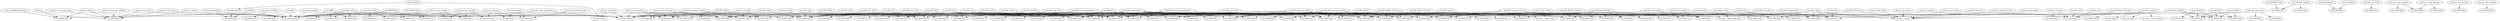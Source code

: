 digraph code {
  "0x00001e10" [label="entry0"];
  "0x00001e10" -> "0x00001c60";
  "0x00001c60" [label="fcn.00001c60"];
  "0x00001e10" -> "0x00001bc4";
  "0x00001bc4" [label="fcn.00001bc4"];
  "0x0000d04c" [label="sym.init_passhash"];
  "0x0000d04c" -> "0x00001d80";
  "0x00001d80" [label="loc.imp.strlen"];
  "0x0000d04c" -> "0x00001c78";
  "0x00001c78" [label="loc.imp.memset"];
  "0x0000a820" [label="sym.BN_rshift"];
  "0x0000a820" -> "0x00001af8";
  "0x00001af8" [label="fcn.00001af8"];
  "0x0000a820" -> "0x00001c6c";
  "0x00001c6c" [label="fcn.00001c6c"];
  "0x00004d90" [label="sym.bn_mul_words"];
  "0x00004d90" -> "0x00001db0";
  "0x00001db0" [label="loc.imp.__assert"];
  "0x0000a36c" [label="sym.BN_rand"];
  "0x0000a36c" -> "0x00001a44";
  "0x00001a44" [label="loc.imp.malloc"];
  "0x0000a36c" -> "0x00001990";
  "0x00001990" [label="fcn.00001990"];
  "0x0000a36c" -> "0x00001c78";
  "0x00001c78" [label="loc.imp.memset"];
  "0x0000a36c" -> "0x00001e04";
  "0x00001e04" [label="loc.imp.free"];
  "0x0000a36c" -> "0x00001af8";
  "0x00001af8" [label="fcn.00001af8"];
  "0x0000a36c" -> "0x00001db0";
  "0x00001db0" [label="loc.imp.__assert"];
  "0x0000e370" [label="sym.hmac_md5"];
  "0x0000e370" -> "0x00001c78";
  "0x00001c78" [label="loc.imp.memset"];
  "0x0000e370" -> "0x00001a14";
  "0x00001a14" [label="loc.imp.memcpy"];
  "0x0000e370" -> "0x00001cb4";
  "0x00001cb4" [label="fcn.00001cb4"];
  "0x0000e370" -> "0x00001cfc";
  "0x00001cfc" [label="fcn.00001cfc"];
  "0x0000e370" -> "0x00001ae0";
  "0x00001ae0" [label="fcn.00001ae0"];
  "0x00010fe0" [label="sym.hmac_sha256_n"];
  "0x00010fe0" -> "0x00001a14";
  "0x00001a14" [label="loc.imp.memcpy"];
  "0x00010fe0" -> "0x00001b40";
  "0x00001b40" [label="fcn.00001b40"];
  "0x00002b5c" [label="sym.aes_cmac_gen_subkeys"];
  "0x00002b5c" -> "0x00001bc4";
  "0x00001bc4" [label="fcn.00001bc4"];
  "0x0000be48" [label="sym.BN_MONT_CTX_set"];
  "0x0000be48" -> "0x00001d98";
  "0x00001d98" [label="fcn.00001d98"];
  "0x0000be48" -> "0x00001ce4";
  "0x00001ce4" [label="fcn.00001ce4"];
  "0x0000be48" -> "0x00001b10";
  "0x00001b10" [label="fcn.00001b10"];
  "0x0000be48" -> "0x00001af8";
  "0x00001af8" [label="fcn.00001af8"];
  "0x0000be48" -> "0x00001be8";
  "0x00001be8" [label="fcn.00001be8"];
  "0x0000be48" -> "0x00001bac";
  "0x00001bac" [label="fcn.00001bac"];
  "0x0000be48" -> "0x00001d5c";
  "0x00001d5c" [label="fcn.00001d5c"];
  "0x0000be48" -> "0x00001bb8";
  "0x00001bb8" [label="fcn.00001bb8"];
  "0x0000be48" -> "0x00001c24";
  "0x00001c24" [label="fcn.00001c24"];
  "0x0000be48" -> "0x00001ba0";
  "0x00001ba0" [label="fcn.00001ba0"];
  "0x00010e28" [label="sym.SHA224"];
  "0x00010e28" -> "0x00001a50";
  "0x00001a50" [label="fcn.00001a50"];
  "0x00010e28" -> "0x00001a2c";
  "0x00001a2c" [label="fcn.00001a2c"];
  "0x00010e28" -> "0x00001abc";
  "0x00001abc" [label="fcn.00001abc"];
  "0x00008ab0" [label="sym.BN_bin2bn"];
  "0x00008ab0" -> "0x00001de0";
  "0x00001de0" [label="fcn.00001de0"];
  "0x00008ab0" -> "0x00001c6c";
  "0x00001c6c" [label="fcn.00001c6c"];
  "0x00009c6c" [label="sym.BN_mul"];
  "0x00009c6c" -> "0x00001af8";
  "0x00001af8" [label="fcn.00001af8"];
  "0x00009c6c" -> "0x00001a5c";
  "0x00001a5c" [label="fcn.00001a5c"];
  "0x00009c6c" -> "0x00001a74";
  "0x00001a74" [label="fcn.00001a74"];
  "0x00009c6c" -> "0x00001a68";
  "0x00001a68" [label="fcn.00001a68"];
  "0x00009c6c" -> "0x00001ce4";
  "0x00001ce4" [label="fcn.00001ce4"];
  "0x00009c6c" -> "0x00001a20";
  "0x00001a20" [label="fcn.00001a20"];
  "0x00009c6c" -> "0x00001948";
  "0x00001948" [label="fcn.00001948"];
  "0x00009c6c" -> "0x00001984";
  "0x00001984" [label="fcn.00001984"];
  "0x00009c6c" -> "0x00001d14";
  "0x00001d14" [label="fcn.00001d14"];
  "0x00009c6c" -> "0x00001c6c";
  "0x00001c6c" [label="fcn.00001c6c"];
  "0x0000d0b8" [label="sym.do_passhash"];
  "0x0000d0b8" -> "0x00001ab0";
  "0x00001ab0" [label="fcn.00001ab0"];
  "0x0000d0b8" -> "0x00001a14";
  "0x00001a14" [label="loc.imp.memcpy"];
  "0x0000af28" [label="sym.BN_nnmod"];
  "0x0000af28" -> "0x00001bb8";
  "0x00001bb8" [label="fcn.00001bb8"];
  "0x0000c018" [label="sym.BN_mod_exp_mont"];
  "0x0000c018" -> "0x00001b10";
  "0x00001b10" [label="fcn.00001b10"];
  "0x0000c018" -> "0x00001a74";
  "0x00001a74" [label="fcn.00001a74"];
  "0x0000c018" -> "0x00001a20";
  "0x00001a20" [label="fcn.00001a20"];
  "0x0000c018" -> "0x00001d98";
  "0x00001d98" [label="fcn.00001d98"];
  "0x0000c018" -> "0x00001da4";
  "0x00001da4" [label="fcn.00001da4"];
  "0x0000c018" -> "0x000019a8";
  "0x000019a8" [label="fcn.000019a8"];
  "0x0000c018" -> "0x00001b34";
  "0x00001b34" [label="fcn.00001b34"];
  "0x0000c018" -> "0x00001a5c";
  "0x00001a5c" [label="fcn.00001a5c"];
  "0x0000c018" -> "0x00001dc8";
  "0x00001dc8" [label="fcn.00001dc8"];
  "0x0000c018" -> "0x00001af8";
  "0x00001af8" [label="fcn.00001af8"];
  "0x0000c018" -> "0x00001d2c";
  "0x00001d2c" [label="fcn.00001d2c"];
  "0x0000c018" -> "0x00001b58";
  "0x00001b58" [label="fcn.00001b58"];
  "0x0000c018" -> "0x00001978";
  "0x00001978" [label="fcn.00001978"];
  "0x0000c018" -> "0x000019cc";
  "0x000019cc" [label="fcn.000019cc"];
  "0x0000c018" -> "0x00001c3c";
  "0x00001c3c" [label="fcn.00001c3c"];
  "0x0000c018" -> "0x00001a80";
  "0x00001a80" [label="fcn.00001a80"];
  "0x00003204" [label="sym.aes_unwrap"];
  "0x00003204" -> "0x00001c9c";
  "0x00001c9c" [label="fcn.00001c9c"];
  "0x00003204" -> "0x00001a14";
  "0x00001a14" [label="loc.imp.memcpy"];
  "0x00003204" -> "0x00001b04";
  "0x00001b04" [label="fcn.00001b04"];
  "0x00003204" -> "0x00001c30";
  "0x00001c30" [label="loc.imp.memcmp"];
  "0x00007f10" [label="sym.BN_CTX_new"];
  "0x00007f10" -> "0x00001a44";
  "0x00001a44" [label="loc.imp.malloc"];
  "0x00007f10" -> "0x00001aa4";
  "0x00001aa4" [label="fcn.00001aa4"];
  "0x000025e8" [label="sym.aes_ccm_encrypt"];
  "0x000025e8" -> "0x00001a14";
  "0x00001a14" [label="loc.imp.memcpy"];
  "0x000025e8" -> "0x00001bdc";
  "0x00001bdc" [label="fcn.00001bdc"];
  "0x000025e8" -> "0x00001ac8";
  "0x00001ac8" [label="fcn.00001ac8"];
  "0x00008bd4" [label="sym.BN_bn2bin"];
  "0x00008bd4" -> "0x00001b10";
  "0x00001b10" [label="fcn.00001b10"];
  "0x00009f20" [label="sym.bn_mul_part_recursive"];
  "0x00009f20" -> "0x00001dec";
  "0x00001dec" [label="fcn.00001dec"];
  "0x00009f20" -> "0x00001b88";
  "0x00001b88" [label="fcn.00001b88"];
  "0x00009f20" -> "0x00001d14";
  "0x00001d14" [label="fcn.00001d14"];
  "0x00009f20" -> "0x000019f0";
  "0x000019f0" [label="fcn.000019f0"];
  "0x00009f20" -> "0x00001c78";
  "0x00001c78" [label="loc.imp.memset"];
  "0x00009f20" -> "0x00001dd4";
  "0x00001dd4" [label="fcn.00001dd4"];
  "0x00009f20" -> "0x00001948";
  "0x00001948" [label="fcn.00001948"];
  "0x00009f20" -> "0x00001a68";
  "0x00001a68" [label="fcn.00001a68"];
  "0x00008cc0" [label="sym.BN_sub"];
  "0x00008cc0" -> "0x00001a98";
  "0x00001a98" [label="fcn.00001a98"];
  "0x00008cc0" -> "0x00001da4";
  "0x00001da4" [label="fcn.00001da4"];
  "0x00008cc0" -> "0x00001d74";
  "0x00001d74" [label="fcn.00001d74"];
  "0x00008cc0" -> "0x00001c6c";
  "0x00001c6c" [label="fcn.00001c6c"];
  "0x00009318" [label="sym.BN_MONT_CTX_init"];
  "0x00009318" -> "0x00001d98";
  "0x00001d98" [label="fcn.00001d98"];
  "0x00010a3c" [label="sym.SHA256_Update"];
  "0x00010a3c" -> "0x00001c90";
  "0x00001c90" [label="fcn.00001c90"];
  "0x00010a3c" -> "0x00001ca8";
  "0x00001ca8" [label="fcn.00001ca8"];
  "0x000026d8" [label="sym.aes_ccm_decrypt"];
  "0x000026d8" -> "0x00001a14";
  "0x00001a14" [label="loc.imp.memcpy"];
  "0x000026d8" -> "0x00001ac8";
  "0x00001ac8" [label="fcn.00001ac8"];
  "0x000026d8" -> "0x00001bdc";
  "0x00001bdc" [label="fcn.00001bdc"];
  "0x000026d8" -> "0x00001c30";
  "0x00001c30" [label="loc.imp.memcmp"];
  "0x000097e8" [label="sym.bn_mul_high"];
  "0x000097e8" -> "0x00001dec";
  "0x00001dec" [label="fcn.00001dec"];
  "0x000097e8" -> "0x00001b88";
  "0x00001b88" [label="fcn.00001b88"];
  "0x000097e8" -> "0x00001d14";
  "0x00001d14" [label="fcn.00001d14"];
  "0x000097e8" -> "0x00001dd4";
  "0x00001dd4" [label="fcn.00001dd4"];
  "0x000097e8" -> "0x00001948";
  "0x00001948" [label="fcn.00001948"];
  "0x00007fa8" [label="sym.BN_CTX_end"];
  "0x00007fa8" -> "0x00001db0";
  "0x00001db0" [label="loc.imp.__assert"];
  "0x000093a8" [label="sym.bn_mul_normal"];
  "0x000093a8" -> "0x00001930";
  "0x00001930" [label="fcn.00001930"];
  "0x000093a8" -> "0x00001aec";
  "0x00001aec" [label="fcn.00001aec"];
  "0x00008fd8" [label="sym.BN_from_montgomery"];
  "0x00008fd8" -> "0x00001a74";
  "0x00001a74" [label="fcn.00001a74"];
  "0x00008fd8" -> "0x00001a20";
  "0x00001a20" [label="fcn.00001a20"];
  "0x00008fd8" -> "0x00001ce4";
  "0x00001ce4" [label="fcn.00001ce4"];
  "0x00008fd8" -> "0x00001aec";
  "0x00001aec" [label="fcn.00001aec"];
  "0x00008fd8" -> "0x00001da4";
  "0x00001da4" [label="fcn.00001da4"];
  "0x00008fd8" -> "0x00001d74";
  "0x00001d74" [label="fcn.00001d74"];
  "0x00008fd8" -> "0x00001c6c";
  "0x00001c6c" [label="fcn.00001c6c"];
  "0x00008fd8" -> "0x00001a5c";
  "0x00001a5c" [label="fcn.00001a5c"];
  "0x00001e54" [label="sym.aes_decrypt"];
  "0x00001e54" -> "0x00001c9c";
  "0x00001c9c" [label="fcn.00001c9c"];
  "0x00001e54" -> "0x00001b04";
  "0x00001b04" [label="fcn.00001b04"];
  "0x00008dc4" [label="sym.BN_add"];
  "0x00008dc4" -> "0x00001da4";
  "0x00001da4" [label="fcn.00001da4"];
  "0x00008dc4" -> "0x00001d74";
  "0x00001d74" [label="fcn.00001d74"];
  "0x00008dc4" -> "0x00001a98";
  "0x00001a98" [label="fcn.00001a98"];
  "0x00008808" [label="sym.BN_uadd"];
  "0x00008808" -> "0x00001dd4";
  "0x00001dd4" [label="fcn.00001dd4"];
  "0x00008808" -> "0x00001c6c";
  "0x00001c6c" [label="fcn.00001c6c"];
  "0x000048b4" [label="sym.DH_generate_key"];
  "0x000048b4" -> "0x00001b10";
  "0x00001b10" [label="fcn.00001b10"];
  "0x000048b4" -> "0x00001de0";
  "0x00001de0" [label="fcn.00001de0"];
  "0x000048b4" -> "0x000019c0";
  "0x000019c0" [label="fcn.000019c0"];
  "0x000048b4" -> "0x0000193c";
  "0x0000193c" [label="fcn.0000193c"];
  "0x000048b4" -> "0x00001c54";
  "0x00001c54" [label="fcn.00001c54"];
  "0x000048b4" -> "0x00001b58";
  "0x00001b58" [label="fcn.00001b58"];
  "0x000048b4" -> "0x00001978";
  "0x00001978" [label="fcn.00001978"];
  "0x000048b4" -> "0x00004784";
  "0x00004784" [label="fcn.00004784"];
  "0x000048b4" -> "0x000019e4";
  "0x000019e4" [label="fcn.000019e4"];
  "0x000048b4" -> "0x00001c24";
  "0x00001c24" [label="fcn.00001c24"];
  "0x0000d288" [label="sym.hmac_sha1"];
  "0x0000d288" -> "0x00001a14";
  "0x00001a14" [label="loc.imp.memcpy"];
  "0x0000d288" -> "0x00001c78";
  "0x00001c78" [label="loc.imp.memset"];
  "0x0000d288" -> "0x00001b94";
  "0x00001b94" [label="fcn.00001b94"];
  "0x0000d288" -> "0x00001c18";
  "0x00001c18" [label="fcn.00001c18"];
  "0x0000d288" -> "0x00001ad4";
  "0x00001ad4" [label="fcn.00001ad4"];
  "0x00010810" [label="sym.SHA256_Final"];
  "0x00010810" -> "0x00001c90";
  "0x00001c90" [label="fcn.00001c90"];
  "0x000021f4" [label="sym.aes_ctr_crypt"];
  "0x000021f4" -> "0x00001a14";
  "0x00001a14" [label="loc.imp.memcpy"];
  "0x000021f4" -> "0x00001bc4";
  "0x00001bc4" [label="fcn.00001bc4"];
  "0x0000cbe8" [label="sym.SHA1Result"];
  "0x0000cbe8" -> "0x0000c8f4";
  "0x0000c8f4" [label="fcn.0000c8f4"];
  "0x0000e290" [label="sym.MD5Final"];
  "0x0000e290" -> "0x00001cfc";
  "0x00001cfc" [label="fcn.00001cfc"];
  "0x0000e290" -> "0x0000d714";
  "0x0000d714" [label="fcn.0000d714"];
  "0x0000e290" -> "0x00001a14";
  "0x00001a14" [label="loc.imp.memcpy"];
  "0x00004bc0" [label="sym.bn_mul_add_words"];
  "0x00004bc0" -> "0x00001db0";
  "0x00001db0" [label="loc.imp.__assert"];
  "0x0000d3d0" [label="sym.PRF"];
  "0x0000d3d0" -> "0x00001a14";
  "0x00001a14" [label="loc.imp.memcpy"];
  "0x0000d3d0" -> "0x00001ab0";
  "0x00001ab0" [label="fcn.00001ab0"];
  "0x00008a54" [label="sym.BN_set_word"];
  "0x00008a54" -> "0x00001c6c";
  "0x00001c6c" [label="fcn.00001c6c"];
  "0x00008218" [label="sym.BN_num_bits"];
  "0x00008218" -> "0x00001984";
  "0x00001984" [label="fcn.00001984"];
  "0x00008218" -> "0x00001db0";
  "0x00001db0" [label="loc.imp.__assert"];
  "0x000080c0" [label="sym.bn_div_words"];
  "0x000080c0" -> "0x00001984";
  "0x00001984" [label="fcn.00001984"];
  "0x000080c0" -> "0x00001c84";
  "0x00001c84" [label="loc.imp.__aeabi_uidiv"];
  "0x000080c0" -> "0x00001db0";
  "0x00001db0" [label="loc.imp.__assert"];
  "0x0000b6ac" [label="sym.BN_mul_word"];
  "0x0000b6ac" -> "0x00001930";
  "0x00001930" [label="fcn.00001930"];
  "0x0000b6ac" -> "0x00001af8";
  "0x00001af8" [label="fcn.00001af8"];
  "0x0000b6ac" -> "0x00001c6c";
  "0x00001c6c" [label="fcn.00001c6c"];
  "0x000110e4" [label="sym.KDF"];
  "0x000110e4" -> "0x00001a14";
  "0x00001a14" [label="loc.imp.memcpy"];
  "0x000110e4" -> "0x00001960";
  "0x00001960" [label="fcn.00001960"];
  "0x0000936c" [label="sym.BN_MONT_CTX_free"];
  "0x0000936c" -> "0x00001c24";
  "0x00001c24" [label="fcn.00001c24"];
  "0x00010e94" [label="sym.hmac_sha256"];
  "0x00010e94" -> "0x00001c78";
  "0x00001c78" [label="loc.imp.memset"];
  "0x00010e94" -> "0x00001a14";
  "0x00001a14" [label="loc.imp.memcpy"];
  "0x00010e94" -> "0x00001d20";
  "0x00001d20" [label="fcn.00001d20"];
  "0x00010e94" -> "0x00001a2c";
  "0x00001a2c" [label="fcn.00001a2c"];
  "0x00010e94" -> "0x00001abc";
  "0x00001abc" [label="fcn.00001abc"];
  "0x0000a5a8" [label="sym.BN_rshift1"];
  "0x0000a5a8" -> "0x00001af8";
  "0x00001af8" [label="fcn.00001af8"];
  "0x0000a5a8" -> "0x00001c6c";
  "0x00001c6c" [label="fcn.00001c6c"];
  "0x00009344" [label="sym.BN_MONT_CTX_new"];
  "0x00009344" -> "0x00001a44";
  "0x00001a44" [label="loc.imp.malloc"];
  "0x00009344" -> "0x00001a08";
  "0x00001a08" [label="fcn.00001a08"];
  "0x00002cfc" [label="sym.aes_cmac"];
  "0x00002cfc" -> "0x00001bc4";
  "0x00001bc4" [label="fcn.00001bc4"];
  "0x00002cfc" -> "0x00001a14";
  "0x00001a14" [label="loc.imp.memcpy"];
  "0x000047bc" [label="sym.DH_new"];
  "0x000047bc" -> "0x00001a44";
  "0x00001a44" [label="loc.imp.malloc"];
  "0x00004b30" [label="sym.DH_compute_key"];
  "0x00004b30" -> "0x00001990";
  "0x00001990" [label="fcn.00001990"];
  "0x0000e4a8" [label="sym.prepare_key"];
  "0x0000e4a8" -> "0x00001d38";
  "0x00001d38" [label="loc.imp.__aeabi_uidivmod"];
  "0x00004a50" [label="sym.DH_compute_key_bn"];
  "0x00004a50" -> "0x000019c0";
  "0x000019c0" [label="fcn.000019c0"];
  "0x00004a50" -> "0x00001dc8";
  "0x00001dc8" [label="fcn.00001dc8"];
  "0x00004a50" -> "0x00001a5c";
  "0x00001a5c" [label="fcn.00001a5c"];
  "0x00004a50" -> "0x00001c54";
  "0x00001c54" [label="fcn.00001c54"];
  "0x00004a50" -> "0x00001a74";
  "0x00001a74" [label="fcn.00001a74"];
  "0x00004a50" -> "0x00001a20";
  "0x00001a20" [label="fcn.00001a20"];
  "0x00004a50" -> "0x00001b58";
  "0x00001b58" [label="fcn.00001b58"];
  "0x00004a50" -> "0x00001978";
  "0x00001978" [label="fcn.00001978"];
  "0x00004a50" -> "0x00004784";
  "0x00004784" [label="fcn.00004784"];
  "0x00004a50" -> "0x000019e4";
  "0x000019e4" [label="fcn.000019e4"];
  "0x000051a8" [label="sym.bn_sub_words"];
  "0x000051a8" -> "0x00001db0";
  "0x00001db0" [label="loc.imp.__assert"];
  "0x0000b4a0" [label="sym.BN_sub_word"];
  "0x0000b4a0" -> "0x00001cf0";
  "0x00001cf0" [label="fcn.00001cf0"];
  "0x0000b738" [label="sym.BN_mod_inverse"];
  "0x0000b738" -> "0x00001a74";
  "0x00001a74" [label="fcn.00001a74"];
  "0x0000b738" -> "0x00001a20";
  "0x00001a20" [label="fcn.00001a20"];
  "0x0000b738" -> "0x00001a5c";
  "0x00001a5c" [label="fcn.00001a5c"];
  "0x0000b738" -> "0x00001de0";
  "0x00001de0" [label="fcn.00001de0"];
  "0x0000b738" -> "0x00001c24";
  "0x00001c24" [label="fcn.00001c24"];
  "0x0000b738" -> "0x00001af8";
  "0x00001af8" [label="fcn.00001af8"];
  "0x0000b738" -> "0x00001ce4";
  "0x00001ce4" [label="fcn.00001ce4"];
  "0x0000b738" -> "0x00001da4";
  "0x00001da4" [label="fcn.00001da4"];
  "0x0000b738" -> "0x0000199c";
  "0x0000199c" [label="fcn.0000199c"];
  "0x0000b738" -> "0x00001a8c";
  "0x00001a8c" [label="fcn.00001a8c"];
  "0x0000b738" -> "0x00001b10";
  "0x00001b10" [label="fcn.00001b10"];
  "0x0000b738" -> "0x00001bb8";
  "0x00001bb8" [label="fcn.00001bb8"];
  "0x0000b738" -> "0x00001b28";
  "0x00001b28" [label="fcn.00001b28"];
  "0x0000b738" -> "0x00001d44";
  "0x00001d44" [label="fcn.00001d44"];
  "0x0000b738" -> "0x000019fc";
  "0x000019fc" [label="fcn.000019fc"];
  "0x0000b738" -> "0x000019a8";
  "0x000019a8" [label="fcn.000019a8"];
  "0x0000b738" -> "0x00001b4c";
  "0x00001b4c" [label="fcn.00001b4c"];
  "0x0000b738" -> "0x00001c3c";
  "0x00001c3c" [label="fcn.00001c3c"];
  "0x0000b738" -> "0x00001a98";
  "0x00001a98" [label="fcn.00001a98"];
  "0x0000b738" -> "0x00001d5c";
  "0x00001d5c" [label="fcn.00001d5c"];
  "0x0000b738" -> "0x00001d74";
  "0x00001d74" [label="fcn.00001d74"];
  "0x0000b738" -> "0x00001924";
  "0x00001924" [label="fcn.00001924"];
  "0x0000a9b0" [label="sym.BN_div"];
  "0x0000a9b0" -> "0x00001da4";
  "0x00001da4" [label="fcn.00001da4"];
  "0x0000a9b0" -> "0x00001a74";
  "0x00001a74" [label="fcn.00001a74"];
  "0x0000a9b0" -> "0x00001a20";
  "0x00001a20" [label="fcn.00001a20"];
  "0x0000a9b0" -> "0x00001a5c";
  "0x00001a5c" [label="fcn.00001a5c"];
  "0x0000a9b0" -> "0x00001ce4";
  "0x00001ce4" [label="fcn.00001ce4"];
  "0x0000a9b0" -> "0x00001af8";
  "0x00001af8" [label="fcn.00001af8"];
  "0x0000a9b0" -> "0x00001b10";
  "0x00001b10" [label="fcn.00001b10"];
  "0x0000a9b0" -> "0x00001d5c";
  "0x00001d5c" [label="fcn.00001d5c"];
  "0x0000a9b0" -> "0x00001d98";
  "0x00001d98" [label="fcn.00001d98"];
  "0x0000a9b0" -> "0x00001d74";
  "0x00001d74" [label="fcn.00001d74"];
  "0x0000a9b0" -> "0x00001b1c";
  "0x00001b1c" [label="fcn.00001b1c"];
  "0x0000a9b0" -> "0x00001930";
  "0x00001930" [label="fcn.00001930"];
  "0x0000a9b0" -> "0x000019fc";
  "0x000019fc" [label="fcn.000019fc"];
  "0x0000a9b0" -> "0x00001924";
  "0x00001924" [label="fcn.00001924"];
  "0x0000a9b0" -> "0x00001a8c";
  "0x00001a8c" [label="fcn.00001a8c"];
  "0x0000a9b0" -> "0x00001c6c";
  "0x00001c6c" [label="fcn.00001c6c"];
  "0x00002388" [label="sym.aes_ccm_mac"];
  "0x00002388" -> "0x00001a14";
  "0x00001a14" [label="loc.imp.memcpy"];
  "0x00002388" -> "0x00001bc4";
  "0x00001bc4" [label="fcn.00001bc4"];
  "0x00008e70" [label="sym.BN_set_bit"];
  "0x00008e70" -> "0x00001c6c";
  "0x00001c6c" [label="fcn.00001c6c"];
  "0x0000b234" [label="sym.BN_sqr"];
  "0x0000b234" -> "0x00001a74";
  "0x00001a74" [label="fcn.00001a74"];
  "0x0000b234" -> "0x00001a20";
  "0x00001a20" [label="fcn.00001a20"];
  "0x0000b234" -> "0x00001984";
  "0x00001984" [label="fcn.00001984"];
  "0x0000b234" -> "0x00001ccc";
  "0x00001ccc" [label="fcn.00001ccc"];
  "0x0000b234" -> "0x00001ce4";
  "0x00001ce4" [label="fcn.00001ce4"];
  "0x0000b234" -> "0x00001a5c";
  "0x00001a5c" [label="fcn.00001a5c"];
  "0x0000b234" -> "0x00001c6c";
  "0x00001c6c" [label="fcn.00001c6c"];
  "0x0000b234" -> "0x00001c00";
  "0x00001c00" [label="fcn.00001c00"];
  "0x0000b234" -> "0x00001bd0";
  "0x00001bd0" [label="fcn.00001bd0"];
  "0x0000b234" -> "0x00001cc0";
  "0x00001cc0" [label="fcn.00001cc0"];
  "0x0000cde8" [label="sym.SHA1Input"];
  "0x0000cde8" -> "0x0000c8f4";
  "0x0000c8f4" [label="fcn.0000c8f4"];
  "0x0000838c" [label="sym.BN_free"];
  "0x0000838c" -> "0x00001e04";
  "0x00001e04" [label="loc.imp.free"];
  "0x0000c500" [label="sym.BN_mod_exp_mont_word"];
  "0x0000c500" -> "0x00001b10";
  "0x00001b10" [label="fcn.00001b10"];
  "0x0000c500" -> "0x00001a74";
  "0x00001a74" [label="fcn.00001a74"];
  "0x0000c500" -> "0x00001a20";
  "0x00001a20" [label="fcn.00001a20"];
  "0x0000c500" -> "0x00001c84";
  "0x00001c84" [label="loc.imp.__aeabi_uidiv"];
  "0x0000c500" -> "0x00001af8";
  "0x00001af8" [label="fcn.00001af8"];
  "0x0000c500" -> "0x00001d2c";
  "0x00001d2c" [label="fcn.00001d2c"];
  "0x0000c500" -> "0x00001c3c";
  "0x00001c3c" [label="fcn.00001c3c"];
  "0x0000c500" -> "0x00001a80";
  "0x00001a80" [label="fcn.00001a80"];
  "0x0000c500" -> "0x00001b34";
  "0x00001b34" [label="fcn.00001b34"];
  "0x0000c500" -> "0x00001a5c";
  "0x00001a5c" [label="fcn.00001a5c"];
  "0x0000c500" -> "0x00001b28";
  "0x00001b28" [label="fcn.00001b28"];
  "0x0000c500" -> "0x00001bb8";
  "0x00001bb8" [label="fcn.00001bb8"];
  "0x0000c500" -> "0x00001d38";
  "0x00001d38" [label="loc.imp.__aeabi_uidivmod"];
  "0x0000c500" -> "0x00001b58";
  "0x00001b58" [label="fcn.00001b58"];
  "0x0000c500" -> "0x00001978";
  "0x00001978" [label="fcn.00001978"];
  "0x0000cfb0" [label="sym.passhash"];
  "0x0000cfb0" -> "0x00001d80";
  "0x00001d80" [label="loc.imp.strlen"];
  "0x0000cfb0" -> "0x0000cec4";
  "0x0000cec4" [label="fcn.0000cec4"];
  "0x00008304" [label="sym.BN_CTX_free"];
  "0x00008304" -> "0x00001dc8";
  "0x00001dc8" [label="fcn.00001dc8"];
  "0x00008304" -> "0x00001db0";
  "0x00001db0" [label="loc.imp.__assert"];
  "0x00003070" [label="sym.aes_wrap"];
  "0x00003070" -> "0x00001c60";
  "0x00001c60" [label="fcn.00001c60"];
  "0x00003070" -> "0x00001a14";
  "0x00001a14" [label="loc.imp.memcpy"];
  "0x00003070" -> "0x00001bc4";
  "0x00001bc4" [label="fcn.00001bc4"];
  "0x00008440" [label="sym.bn_expand2"];
  "0x00008440" -> "0x00001a44";
  "0x00001a44" [label="loc.imp.malloc"];
  "0x00008440" -> "0x00001e04";
  "0x00001e04" [label="loc.imp.free"];
  "0x00002ac4" [label="sym.aes_ccmp_encrypt"];
  "0x00002ac4" -> "0x00001d08";
  "0x00001d08" [label="fcn.00001d08"];
  "0x00002ac4" -> "0x000019d8";
  "0x000019d8" [label="fcn.000019d8"];
  "0x0000480c" [label="sym.DH_free"];
  "0x0000480c" -> "0x00001dc8";
  "0x00001dc8" [label="fcn.00001dc8"];
  "0x0000480c" -> "0x00001e04";
  "0x00001e04" [label="loc.imp.free"];
  "0x0000480c" -> "0x00001b34";
  "0x00001b34" [label="fcn.00001b34"];
  "0x000037cc" [label="sym.rijndaelKeySetupDec"];
  "0x000037cc" -> "0x00001c60";
  "0x00001c60" [label="fcn.00001c60"];
  "0x00002ff0" [label="sym.aes_cmac_calc"];
  "0x00002ff0" -> "0x00001c60";
  "0x00001c60" [label="fcn.00001c60"];
  "0x00002ff0" -> "0x0000196c";
  "0x0000196c" [label="fcn.0000196c"];
  "0x00002ff0" -> "0x00001b64";
  "0x00001b64" [label="fcn.00001b64"];
  "0x000021c8" [label="sym.aes_cbc_decrypt"];
  "0x000021c8" -> "0x00001df8";
  "0x00001df8" [label="fcn.00001df8"];
  "0x0000b094" [label="sym.bn_sqr_recursive"];
  "0x0000b094" -> "0x00001dec";
  "0x00001dec" [label="fcn.00001dec"];
  "0x0000b094" -> "0x00001b88";
  "0x00001b88" [label="fcn.00001b88"];
  "0x0000b094" -> "0x00001cc0";
  "0x00001cc0" [label="fcn.00001cc0"];
  "0x0000b094" -> "0x00001dd4";
  "0x00001dd4" [label="fcn.00001dd4"];
  "0x0000b094" -> "0x00001c78";
  "0x00001c78" [label="loc.imp.memset"];
  "0x0000afb8" [label="sym.bn_sqr_normal"];
  "0x0000afb8" -> "0x00001930";
  "0x00001930" [label="fcn.00001930"];
  "0x0000afb8" -> "0x00001aec";
  "0x00001aec" [label="fcn.00001aec"];
  "0x0000afb8" -> "0x00001dd4";
  "0x00001dd4" [label="fcn.00001dd4"];
  "0x0000afb8" -> "0x00001cd8";
  "0x00001cd8" [label="fcn.00001cd8"];
  "0x00004f30" [label="sym.bn_sqr_words"];
  "0x00004f30" -> "0x00001db0";
  "0x00001db0" [label="loc.imp.__assert"];
  "0x00008950" [label="sym.BN_copy"];
  "0x00008950" -> "0x00001c6c";
  "0x00001c6c" [label="fcn.00001c6c"];
  "0x0000b5a0" [label="sym.BN_add_word"];
  "0x0000b5a0" -> "0x00001ba0";
  "0x00001ba0" [label="fcn.00001ba0"];
  "0x0000b5a0" -> "0x00001c6c";
  "0x00001c6c" [label="fcn.00001c6c"];
  "0x0000e1c0" [label="sym.MD5Update"];
  "0x0000e1c0" -> "0x0000d714";
  "0x0000d714" [label="fcn.0000d714"];
  "0x000027e8" [label="sym.aes_ccmp_cal_params"];
  "0x000027e8" -> "0x00001c78";
  "0x00001c78" [label="loc.imp.memset"];
  "0x000027e8" -> "0x00001a14";
  "0x00001a14" [label="loc.imp.memcpy"];
  "0x00004b60" [label="sym.DH_init"];
  "0x00004b60" -> "0x00001b70";
  "0x00001b70" [label="fcn.00001b70"];
  "0x00004b60" -> "0x00001990";
  "0x00001990" [label="fcn.00001990"];
  "0x00004b60" -> "0x00001de0";
  "0x00001de0" [label="fcn.00001de0"];
  "0x00004b60" -> "0x00001af8";
  "0x00001af8" [label="fcn.00001af8"];
  "0x00002a34" [label="sym.aes_ccmp_decrypt"];
  "0x00002a34" -> "0x00001d08";
  "0x00001d08" [label="fcn.00001d08"];
  "0x00002a34" -> "0x00001a38";
  "0x00001a38" [label="fcn.00001a38"];
  "0x000110a0" [label="sym.sha256"];
  "0x000110a0" -> "0x00001d20";
  "0x00001d20" [label="fcn.00001d20"];
  "0x000110a0" -> "0x00001a2c";
  "0x00001a2c" [label="fcn.00001a2c"];
  "0x000110a0" -> "0x00001abc";
  "0x00001abc" [label="fcn.00001abc"];
  "0x00009488" [label="sym.bn_mul_recursive"];
  "0x00009488" -> "0x00001dec";
  "0x00001dec" [label="fcn.00001dec"];
  "0x00009488" -> "0x00001c78";
  "0x00001c78" [label="loc.imp.memset"];
  "0x00009488" -> "0x00001d14";
  "0x00001d14" [label="fcn.00001d14"];
  "0x00009488" -> "0x00001dd4";
  "0x00001dd4" [label="fcn.00001dd4"];
  "0x00009488" -> "0x00001b88";
  "0x00001b88" [label="fcn.00001b88"];
  "0x00009488" -> "0x00001948";
  "0x00001948" [label="fcn.00001948"];
  "0x0000b3fc" [label="sym.BN_mod_mul_montgomery"];
  "0x0000b3fc" -> "0x00001a74";
  "0x00001a74" [label="fcn.00001a74"];
  "0x0000b3fc" -> "0x00001a20";
  "0x00001a20" [label="fcn.00001a20"];
  "0x0000b3fc" -> "0x0000199c";
  "0x0000199c" [label="fcn.0000199c"];
  "0x0000b3fc" -> "0x00001a80";
  "0x00001a80" [label="fcn.00001a80"];
  "0x0000b3fc" -> "0x00001a5c";
  "0x00001a5c" [label="fcn.00001a5c"];
  "0x0000b3fc" -> "0x00001bf4";
  "0x00001bf4" [label="fcn.00001bf4"];
  "0x00002058" [label="sym.aes_cbc_encrypt"];
  "0x00002058" -> "0x00001d50";
  "0x00001d50" [label="fcn.00001d50"];
  "0x0000a4e4" [label="sym.BN_lshift1"];
  "0x0000a4e4" -> "0x00001c6c";
  "0x00001c6c" [label="fcn.00001c6c"];
  "0x00001e98" [label="sym.aes_cbc_encrypt_pad"];
  "0x00001e98" -> "0x00001bc4";
  "0x00001bc4" [label="fcn.00001bc4"];
  "0x0000a6c0" [label="sym.BN_lshift"];
  "0x0000a6c0" -> "0x00001c78";
  "0x00001c78" [label="loc.imp.memset"];
  "0x0000a6c0" -> "0x00001c6c";
  "0x00001c6c" [label="fcn.00001c6c"];
  "0x00010dc0" [label="sym.SHA256"];
  "0x00010dc0" -> "0x00001d20";
  "0x00001d20" [label="fcn.00001d20"];
  "0x00010dc0" -> "0x00001a2c";
  "0x00001a2c" [label="fcn.00001a2c"];
  "0x00010dc0" -> "0x00001abc";
  "0x00001abc" [label="fcn.00001abc"];
  "0x000085d8" [label="sym.BN_usub"];
  "0x000085d8" -> "0x00001c6c";
  "0x00001c6c" [label="fcn.00001c6c"];
  "0x0000d244" [label="sym.get_passhash"];
  "0x0000d244" -> "0x00001a14";
  "0x00001a14" [label="loc.imp.memcpy"];
  "0x0000e5ac" [label="sym.linux_random"];
  "0x0000e5ac" -> "0x00001c0c";
  "0x00001c0c" [label="loc.imp.read"];
  "0x0000e5ac" -> "0x00001d68";
  "0x00001d68" [label="loc.imp.__errno_location"];
  "0x0000e5ac" -> "0x00001db0";
  "0x00001db0" [label="loc.imp.__assert"];
  "0x0000e5ac" -> "0x00001d8c";
  "0x00001d8c" [label="loc.imp.open"];
  "0x0000828c" [label="sym.BN_clear_free"];
  "0x0000828c" -> "0x00001c78";
  "0x00001c78" [label="loc.imp.memset"];
  "0x0000828c" -> "0x00001e04";
  "0x00001e04" [label="loc.imp.free"];
  "0x00005068" [label="sym.bn_add_words"];
  "0x00005068" -> "0x00001db0";
  "0x00001db0" [label="loc.imp.__assert"];
  "0x0000840c" [label="sym.BN_new"];
  "0x0000840c" -> "0x00001a44";
  "0x00001a44" [label="loc.imp.malloc"];
  "0x00002098" [label="sym.aes_cbc_decrypt_pad"];
  "0x00002098" -> "0x00001b04";
  "0x00001b04" [label="fcn.00001b04"];
  "0x0000d4d0" [label="sym.fPRF"];
  "0x0000d4d0" -> "0x00001a14";
  "0x00001a14" [label="loc.imp.memcpy"];
  "0x0000d4d0" -> "0x00001c78";
  "0x00001c78" [label="loc.imp.memset"];
  "0x0000d4d0" -> "0x00001b94";
  "0x00001b94" [label="fcn.00001b94"];
  "0x0000d4d0" -> "0x00001c18";
  "0x00001c18" [label="fcn.00001c18"];
  "0x0000d4d0" -> "0x00001ad4";
  "0x00001ad4" [label="fcn.00001ad4"];
  "0x0000cec4" [label="fcn.0000cec4"];
  "0x0000cec4" -> "0x00001a14";
  "0x00001a14" [label="loc.imp.memcpy"];
  "0x0000cec4" -> "0x00001ab0";
  "0x00001ab0" [label="fcn.00001ab0"];
}